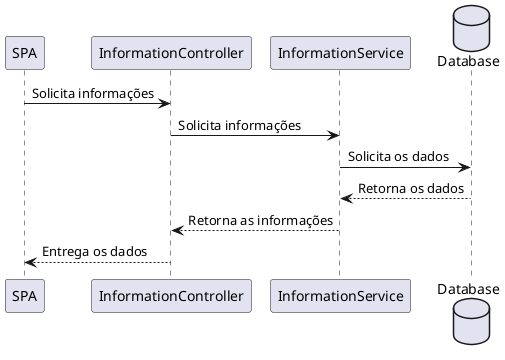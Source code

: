 @startuml
SPA -> "InformationController" : Solicita informações
"InformationController" -> "InformationService" : Solicita informações
database Database as Database
"InformationService" -> Database : Solicita os dados
Database --> "InformationService" : Retorna os dados
"InformationService" --> "InformationController" : Retorna as informações
"InformationController" --> SPA : Entrega os dados
@enduml
